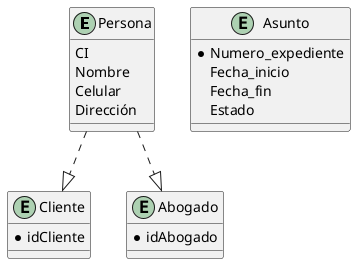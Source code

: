 @startuml Asunto
entity "Persona" as ePersona {
  CI
  Nombre
  Celular
  Dirección
}

entity "Cliente" as eCliente {
  * idCliente
}

entity "Asunto" as eAsunto{
  *Numero_expediente
  Fecha_inicio
  Fecha_fin
  Estado
}

entity "Abogado" as eAbogado {
  * idAbogado
}	

ePersona ..|> eCliente
ePersona ..|> eAbogado

@enduml

